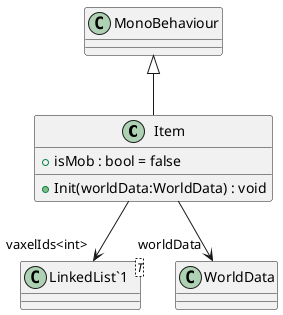 @startuml
class Item {
    + isMob : bool = false
    + Init(worldData:WorldData) : void
}
class "LinkedList`1"<T> {
}
MonoBehaviour <|-- Item
Item --> "worldData" WorldData
Item --> "vaxelIds<int>" "LinkedList`1"
@enduml
